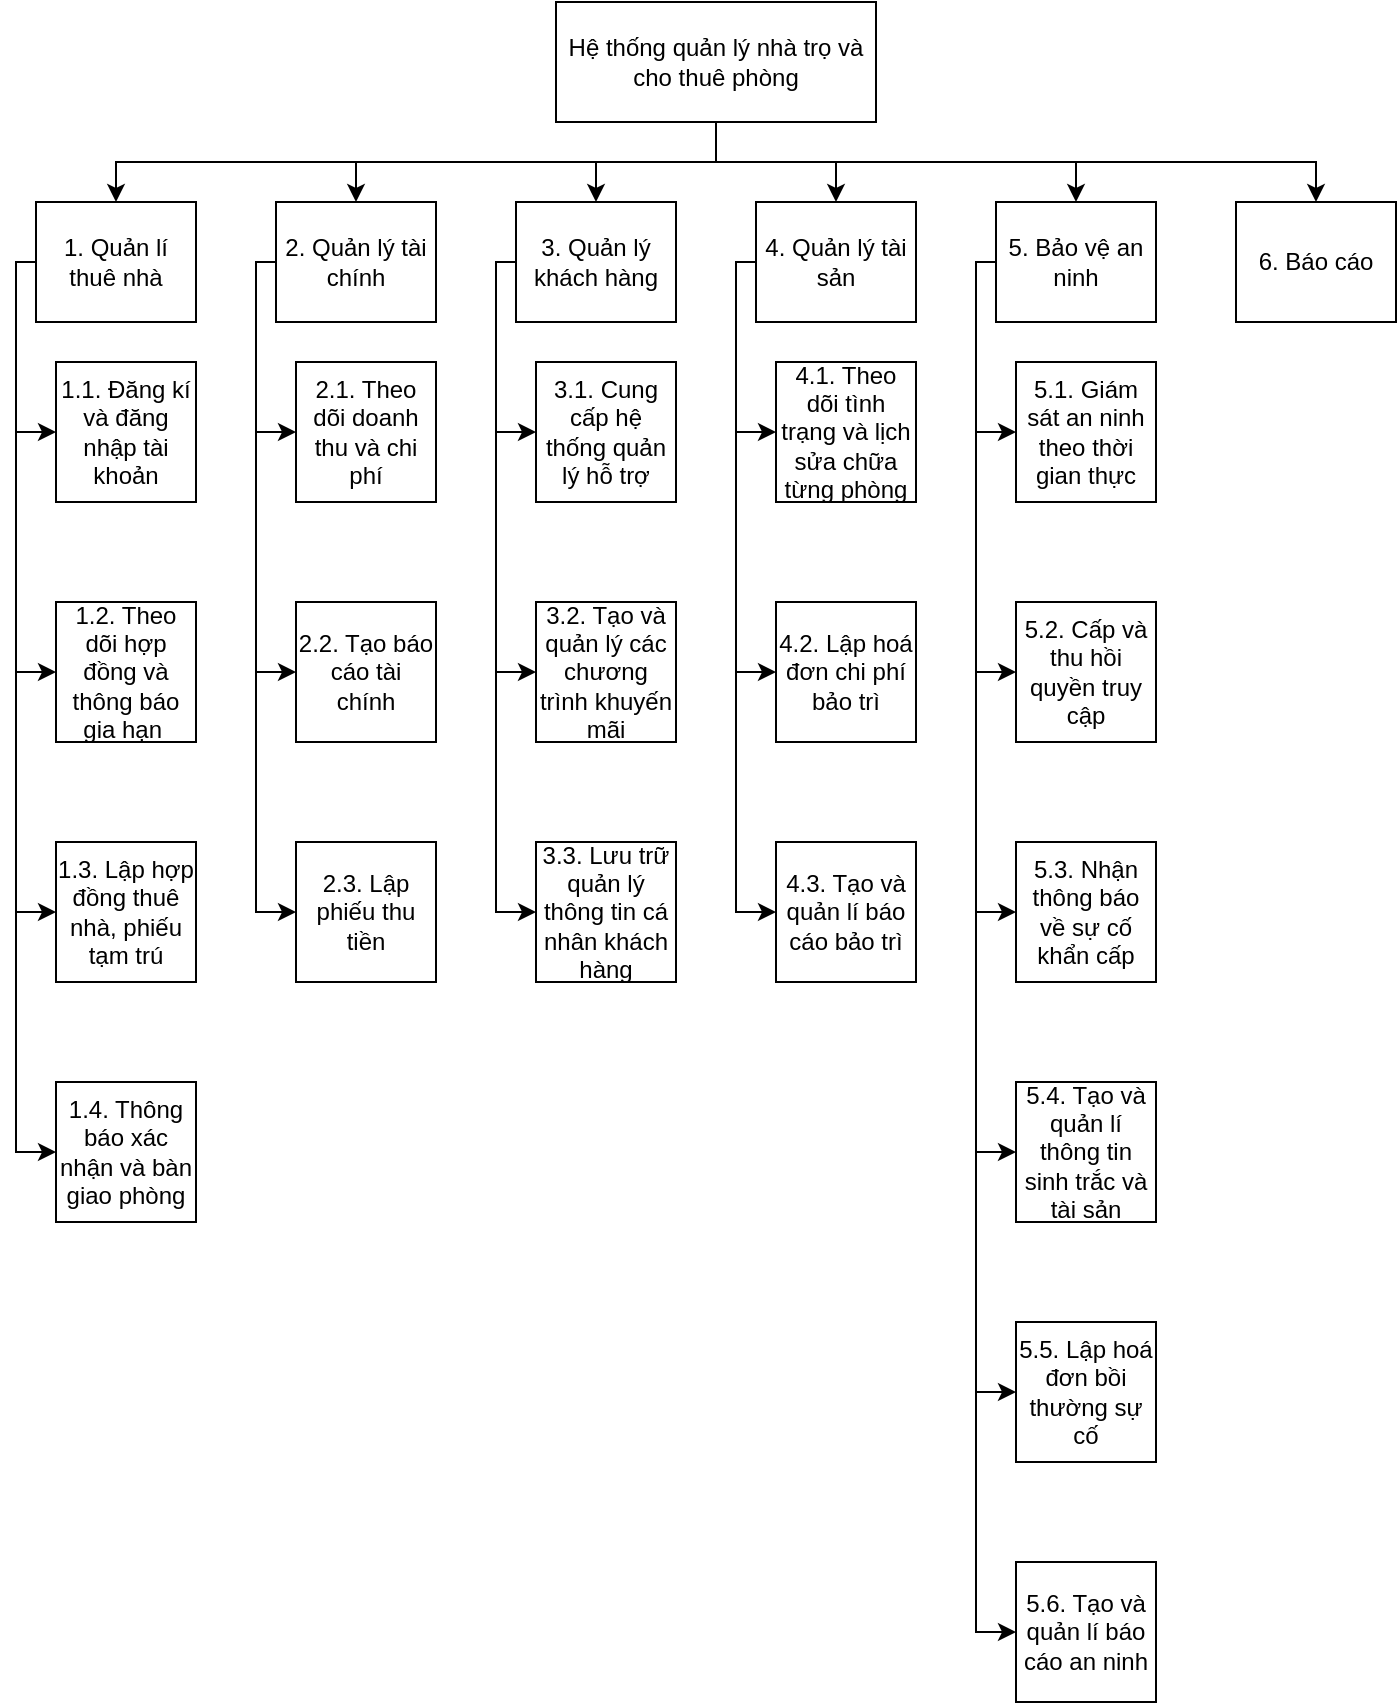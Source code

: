 <mxfile version="24.7.3" type="device">
  <diagram name="Page-1" id="zbtqPHMfu1uRewWI-7Sd">
    <mxGraphModel dx="880" dy="434" grid="1" gridSize="10" guides="1" tooltips="1" connect="1" arrows="1" fold="1" page="1" pageScale="1" pageWidth="850" pageHeight="1100" math="0" shadow="0">
      <root>
        <mxCell id="0" />
        <mxCell id="1" parent="0" />
        <mxCell id="XqbUk4HYGCtjtvP8X9GV-26" style="edgeStyle=orthogonalEdgeStyle;rounded=0;orthogonalLoop=1;jettySize=auto;html=1;entryX=0.5;entryY=0;entryDx=0;entryDy=0;" parent="1" source="XqbUk4HYGCtjtvP8X9GV-1" target="XqbUk4HYGCtjtvP8X9GV-5" edge="1">
          <mxGeometry relative="1" as="geometry">
            <Array as="points">
              <mxPoint x="380" y="140" />
              <mxPoint x="80" y="140" />
            </Array>
          </mxGeometry>
        </mxCell>
        <mxCell id="XqbUk4HYGCtjtvP8X9GV-27" style="edgeStyle=orthogonalEdgeStyle;rounded=0;orthogonalLoop=1;jettySize=auto;html=1;entryX=0.5;entryY=0;entryDx=0;entryDy=0;" parent="1" source="XqbUk4HYGCtjtvP8X9GV-1" target="XqbUk4HYGCtjtvP8X9GV-3" edge="1">
          <mxGeometry relative="1" as="geometry">
            <Array as="points">
              <mxPoint x="380" y="140" />
              <mxPoint x="200" y="140" />
            </Array>
          </mxGeometry>
        </mxCell>
        <mxCell id="XqbUk4HYGCtjtvP8X9GV-28" style="edgeStyle=orthogonalEdgeStyle;rounded=0;orthogonalLoop=1;jettySize=auto;html=1;entryX=0.5;entryY=0;entryDx=0;entryDy=0;" parent="1" source="XqbUk4HYGCtjtvP8X9GV-1" target="XqbUk4HYGCtjtvP8X9GV-2" edge="1">
          <mxGeometry relative="1" as="geometry" />
        </mxCell>
        <mxCell id="XqbUk4HYGCtjtvP8X9GV-29" style="edgeStyle=orthogonalEdgeStyle;rounded=0;orthogonalLoop=1;jettySize=auto;html=1;entryX=0.5;entryY=0;entryDx=0;entryDy=0;" parent="1" source="XqbUk4HYGCtjtvP8X9GV-1" target="XqbUk4HYGCtjtvP8X9GV-13" edge="1">
          <mxGeometry relative="1" as="geometry" />
        </mxCell>
        <mxCell id="XqbUk4HYGCtjtvP8X9GV-30" style="edgeStyle=orthogonalEdgeStyle;rounded=0;orthogonalLoop=1;jettySize=auto;html=1;entryX=0.5;entryY=0;entryDx=0;entryDy=0;" parent="1" source="XqbUk4HYGCtjtvP8X9GV-1" target="XqbUk4HYGCtjtvP8X9GV-4" edge="1">
          <mxGeometry relative="1" as="geometry">
            <Array as="points">
              <mxPoint x="380" y="140" />
              <mxPoint x="560" y="140" />
            </Array>
          </mxGeometry>
        </mxCell>
        <mxCell id="XqbUk4HYGCtjtvP8X9GV-31" style="edgeStyle=orthogonalEdgeStyle;rounded=0;orthogonalLoop=1;jettySize=auto;html=1;" parent="1" source="XqbUk4HYGCtjtvP8X9GV-1" target="XqbUk4HYGCtjtvP8X9GV-6" edge="1">
          <mxGeometry relative="1" as="geometry">
            <Array as="points">
              <mxPoint x="380" y="140" />
              <mxPoint x="680" y="140" />
            </Array>
          </mxGeometry>
        </mxCell>
        <mxCell id="XqbUk4HYGCtjtvP8X9GV-1" value="Hệ thống quản lý nhà trọ và cho thuê phòng" style="rounded=0;whiteSpace=wrap;html=1;" parent="1" vertex="1">
          <mxGeometry x="300" y="60" width="160" height="60" as="geometry" />
        </mxCell>
        <mxCell id="d4tZR1MMgaJqFNB_3q-F-5" style="edgeStyle=orthogonalEdgeStyle;rounded=0;orthogonalLoop=1;jettySize=auto;html=1;entryX=0;entryY=0.5;entryDx=0;entryDy=0;" parent="1" source="XqbUk4HYGCtjtvP8X9GV-2" target="d4tZR1MMgaJqFNB_3q-F-4" edge="1">
          <mxGeometry relative="1" as="geometry">
            <Array as="points">
              <mxPoint x="270" y="190" />
              <mxPoint x="270" y="275" />
            </Array>
          </mxGeometry>
        </mxCell>
        <mxCell id="d4tZR1MMgaJqFNB_3q-F-7" style="edgeStyle=orthogonalEdgeStyle;rounded=0;orthogonalLoop=1;jettySize=auto;html=1;entryX=0;entryY=0.5;entryDx=0;entryDy=0;" parent="1" source="XqbUk4HYGCtjtvP8X9GV-2" target="d4tZR1MMgaJqFNB_3q-F-3" edge="1">
          <mxGeometry relative="1" as="geometry">
            <Array as="points">
              <mxPoint x="270" y="190" />
              <mxPoint x="270" y="395" />
            </Array>
          </mxGeometry>
        </mxCell>
        <mxCell id="d4tZR1MMgaJqFNB_3q-F-8" style="edgeStyle=orthogonalEdgeStyle;rounded=0;orthogonalLoop=1;jettySize=auto;html=1;entryX=0;entryY=0.5;entryDx=0;entryDy=0;" parent="1" source="XqbUk4HYGCtjtvP8X9GV-2" target="d4tZR1MMgaJqFNB_3q-F-2" edge="1">
          <mxGeometry relative="1" as="geometry">
            <Array as="points">
              <mxPoint x="270" y="190" />
              <mxPoint x="270" y="515" />
            </Array>
          </mxGeometry>
        </mxCell>
        <mxCell id="XqbUk4HYGCtjtvP8X9GV-2" value="3. Quản lý khách hàng" style="rounded=0;whiteSpace=wrap;html=1;" parent="1" vertex="1">
          <mxGeometry x="280" y="160" width="80" height="60" as="geometry" />
        </mxCell>
        <mxCell id="XqbUk4HYGCtjtvP8X9GV-36" style="edgeStyle=orthogonalEdgeStyle;rounded=0;orthogonalLoop=1;jettySize=auto;html=1;entryX=0;entryY=0.5;entryDx=0;entryDy=0;" parent="1" source="XqbUk4HYGCtjtvP8X9GV-3" target="XqbUk4HYGCtjtvP8X9GV-34" edge="1">
          <mxGeometry relative="1" as="geometry">
            <Array as="points">
              <mxPoint x="150" y="190" />
              <mxPoint x="150" y="275" />
            </Array>
          </mxGeometry>
        </mxCell>
        <mxCell id="XqbUk4HYGCtjtvP8X9GV-37" style="edgeStyle=orthogonalEdgeStyle;rounded=0;orthogonalLoop=1;jettySize=auto;html=1;entryX=0;entryY=0.5;entryDx=0;entryDy=0;" parent="1" source="XqbUk4HYGCtjtvP8X9GV-3" target="XqbUk4HYGCtjtvP8X9GV-33" edge="1">
          <mxGeometry relative="1" as="geometry">
            <Array as="points">
              <mxPoint x="150" y="190" />
              <mxPoint x="150" y="395" />
            </Array>
          </mxGeometry>
        </mxCell>
        <mxCell id="XqbUk4HYGCtjtvP8X9GV-38" style="edgeStyle=orthogonalEdgeStyle;rounded=0;orthogonalLoop=1;jettySize=auto;html=1;entryX=0;entryY=0.5;entryDx=0;entryDy=0;" parent="1" source="XqbUk4HYGCtjtvP8X9GV-3" target="XqbUk4HYGCtjtvP8X9GV-32" edge="1">
          <mxGeometry relative="1" as="geometry">
            <Array as="points">
              <mxPoint x="150" y="190" />
              <mxPoint x="150" y="515" />
            </Array>
          </mxGeometry>
        </mxCell>
        <mxCell id="XqbUk4HYGCtjtvP8X9GV-3" value="2. Quản lý tài chính" style="rounded=0;whiteSpace=wrap;html=1;" parent="1" vertex="1">
          <mxGeometry x="160" y="160" width="80" height="60" as="geometry" />
        </mxCell>
        <mxCell id="d4tZR1MMgaJqFNB_3q-F-22" style="edgeStyle=orthogonalEdgeStyle;rounded=0;orthogonalLoop=1;jettySize=auto;html=1;entryX=0;entryY=0.5;entryDx=0;entryDy=0;" parent="1" source="XqbUk4HYGCtjtvP8X9GV-4" target="d4tZR1MMgaJqFNB_3q-F-21" edge="1">
          <mxGeometry relative="1" as="geometry">
            <Array as="points">
              <mxPoint x="510" y="190" />
              <mxPoint x="510" y="275" />
            </Array>
          </mxGeometry>
        </mxCell>
        <mxCell id="d4tZR1MMgaJqFNB_3q-F-23" style="edgeStyle=orthogonalEdgeStyle;rounded=0;orthogonalLoop=1;jettySize=auto;html=1;entryX=0;entryY=0.5;entryDx=0;entryDy=0;" parent="1" source="XqbUk4HYGCtjtvP8X9GV-4" target="d4tZR1MMgaJqFNB_3q-F-20" edge="1">
          <mxGeometry relative="1" as="geometry">
            <Array as="points">
              <mxPoint x="510" y="190" />
              <mxPoint x="510" y="395" />
            </Array>
          </mxGeometry>
        </mxCell>
        <mxCell id="d4tZR1MMgaJqFNB_3q-F-24" style="edgeStyle=orthogonalEdgeStyle;rounded=0;orthogonalLoop=1;jettySize=auto;html=1;entryX=0;entryY=0.5;entryDx=0;entryDy=0;" parent="1" source="XqbUk4HYGCtjtvP8X9GV-4" target="d4tZR1MMgaJqFNB_3q-F-19" edge="1">
          <mxGeometry relative="1" as="geometry">
            <Array as="points">
              <mxPoint x="510" y="190" />
              <mxPoint x="510" y="515" />
            </Array>
          </mxGeometry>
        </mxCell>
        <mxCell id="d4tZR1MMgaJqFNB_3q-F-25" style="edgeStyle=orthogonalEdgeStyle;rounded=0;orthogonalLoop=1;jettySize=auto;html=1;entryX=0;entryY=0.5;entryDx=0;entryDy=0;" parent="1" source="XqbUk4HYGCtjtvP8X9GV-4" target="d4tZR1MMgaJqFNB_3q-F-18" edge="1">
          <mxGeometry relative="1" as="geometry">
            <Array as="points">
              <mxPoint x="510" y="190" />
              <mxPoint x="510" y="635" />
            </Array>
          </mxGeometry>
        </mxCell>
        <mxCell id="d4tZR1MMgaJqFNB_3q-F-26" style="edgeStyle=orthogonalEdgeStyle;rounded=0;orthogonalLoop=1;jettySize=auto;html=1;entryX=0;entryY=0.5;entryDx=0;entryDy=0;" parent="1" source="XqbUk4HYGCtjtvP8X9GV-4" target="d4tZR1MMgaJqFNB_3q-F-17" edge="1">
          <mxGeometry relative="1" as="geometry">
            <Array as="points">
              <mxPoint x="510" y="190" />
              <mxPoint x="510" y="755" />
            </Array>
          </mxGeometry>
        </mxCell>
        <mxCell id="d4tZR1MMgaJqFNB_3q-F-27" style="edgeStyle=orthogonalEdgeStyle;rounded=0;orthogonalLoop=1;jettySize=auto;html=1;entryX=0;entryY=0.5;entryDx=0;entryDy=0;" parent="1" source="XqbUk4HYGCtjtvP8X9GV-4" target="d4tZR1MMgaJqFNB_3q-F-16" edge="1">
          <mxGeometry relative="1" as="geometry">
            <Array as="points">
              <mxPoint x="510" y="190" />
              <mxPoint x="510" y="875" />
            </Array>
          </mxGeometry>
        </mxCell>
        <mxCell id="XqbUk4HYGCtjtvP8X9GV-4" value="5. Bảo vệ an ninh" style="rounded=0;whiteSpace=wrap;html=1;" parent="1" vertex="1">
          <mxGeometry x="520" y="160" width="80" height="60" as="geometry" />
        </mxCell>
        <mxCell id="XqbUk4HYGCtjtvP8X9GV-21" style="edgeStyle=orthogonalEdgeStyle;rounded=0;orthogonalLoop=1;jettySize=auto;html=1;entryX=0;entryY=0.5;entryDx=0;entryDy=0;" parent="1" source="XqbUk4HYGCtjtvP8X9GV-5" target="XqbUk4HYGCtjtvP8X9GV-15" edge="1">
          <mxGeometry relative="1" as="geometry">
            <Array as="points">
              <mxPoint x="30" y="190" />
              <mxPoint x="30" y="275" />
            </Array>
          </mxGeometry>
        </mxCell>
        <mxCell id="XqbUk4HYGCtjtvP8X9GV-23" style="edgeStyle=orthogonalEdgeStyle;rounded=0;orthogonalLoop=1;jettySize=auto;html=1;entryX=0;entryY=0.5;entryDx=0;entryDy=0;" parent="1" source="XqbUk4HYGCtjtvP8X9GV-5" target="XqbUk4HYGCtjtvP8X9GV-16" edge="1">
          <mxGeometry relative="1" as="geometry">
            <Array as="points">
              <mxPoint x="30" y="190" />
              <mxPoint x="30" y="395" />
            </Array>
          </mxGeometry>
        </mxCell>
        <mxCell id="XqbUk4HYGCtjtvP8X9GV-24" style="edgeStyle=orthogonalEdgeStyle;rounded=0;orthogonalLoop=1;jettySize=auto;html=1;entryX=0;entryY=0.5;entryDx=0;entryDy=0;" parent="1" source="XqbUk4HYGCtjtvP8X9GV-5" target="XqbUk4HYGCtjtvP8X9GV-18" edge="1">
          <mxGeometry relative="1" as="geometry">
            <Array as="points">
              <mxPoint x="30" y="190" />
              <mxPoint x="30" y="515" />
            </Array>
          </mxGeometry>
        </mxCell>
        <mxCell id="XqbUk4HYGCtjtvP8X9GV-25" style="edgeStyle=orthogonalEdgeStyle;rounded=0;orthogonalLoop=1;jettySize=auto;html=1;entryX=0;entryY=0.5;entryDx=0;entryDy=0;" parent="1" source="XqbUk4HYGCtjtvP8X9GV-5" target="XqbUk4HYGCtjtvP8X9GV-19" edge="1">
          <mxGeometry relative="1" as="geometry">
            <Array as="points">
              <mxPoint x="30" y="190" />
              <mxPoint x="30" y="635" />
            </Array>
          </mxGeometry>
        </mxCell>
        <mxCell id="XqbUk4HYGCtjtvP8X9GV-5" value="1. Quản lí thuê nhà" style="rounded=0;whiteSpace=wrap;html=1;" parent="1" vertex="1">
          <mxGeometry x="40" y="160" width="80" height="60" as="geometry" />
        </mxCell>
        <mxCell id="XqbUk4HYGCtjtvP8X9GV-6" value="6. Báo cáo" style="rounded=0;whiteSpace=wrap;html=1;" parent="1" vertex="1">
          <mxGeometry x="640" y="160" width="80" height="60" as="geometry" />
        </mxCell>
        <mxCell id="d4tZR1MMgaJqFNB_3q-F-13" style="edgeStyle=orthogonalEdgeStyle;rounded=0;orthogonalLoop=1;jettySize=auto;html=1;entryX=0;entryY=0.5;entryDx=0;entryDy=0;" parent="1" source="XqbUk4HYGCtjtvP8X9GV-13" target="d4tZR1MMgaJqFNB_3q-F-11" edge="1">
          <mxGeometry relative="1" as="geometry">
            <Array as="points">
              <mxPoint x="390" y="190" />
              <mxPoint x="390" y="275" />
            </Array>
          </mxGeometry>
        </mxCell>
        <mxCell id="d4tZR1MMgaJqFNB_3q-F-14" style="edgeStyle=orthogonalEdgeStyle;rounded=0;orthogonalLoop=1;jettySize=auto;html=1;entryX=0;entryY=0.5;entryDx=0;entryDy=0;" parent="1" source="XqbUk4HYGCtjtvP8X9GV-13" target="d4tZR1MMgaJqFNB_3q-F-10" edge="1">
          <mxGeometry relative="1" as="geometry">
            <Array as="points">
              <mxPoint x="390" y="190" />
              <mxPoint x="390" y="395" />
            </Array>
          </mxGeometry>
        </mxCell>
        <mxCell id="d4tZR1MMgaJqFNB_3q-F-15" style="edgeStyle=orthogonalEdgeStyle;rounded=0;orthogonalLoop=1;jettySize=auto;html=1;entryX=0;entryY=0.5;entryDx=0;entryDy=0;" parent="1" source="XqbUk4HYGCtjtvP8X9GV-13" target="d4tZR1MMgaJqFNB_3q-F-9" edge="1">
          <mxGeometry relative="1" as="geometry">
            <Array as="points">
              <mxPoint x="390" y="190" />
              <mxPoint x="390" y="515" />
            </Array>
          </mxGeometry>
        </mxCell>
        <mxCell id="XqbUk4HYGCtjtvP8X9GV-13" value="4. Quản lý tài sản" style="rounded=0;whiteSpace=wrap;html=1;" parent="1" vertex="1">
          <mxGeometry x="400" y="160" width="80" height="60" as="geometry" />
        </mxCell>
        <mxCell id="XqbUk4HYGCtjtvP8X9GV-15" value="1.1. Đăng kí và đăng nhập tài khoản" style="whiteSpace=wrap;html=1;aspect=fixed;" parent="1" vertex="1">
          <mxGeometry x="50" y="240" width="70" height="70" as="geometry" />
        </mxCell>
        <mxCell id="XqbUk4HYGCtjtvP8X9GV-16" value="1.2. Theo dõi hợp đồng và thông báo gia hạn&amp;nbsp;" style="whiteSpace=wrap;html=1;aspect=fixed;" parent="1" vertex="1">
          <mxGeometry x="50" y="360" width="70" height="70" as="geometry" />
        </mxCell>
        <mxCell id="XqbUk4HYGCtjtvP8X9GV-18" value="1.3. Lập hợp đồng thuê nhà, phiếu tạm trú" style="whiteSpace=wrap;html=1;aspect=fixed;" parent="1" vertex="1">
          <mxGeometry x="50" y="480" width="70" height="70" as="geometry" />
        </mxCell>
        <mxCell id="XqbUk4HYGCtjtvP8X9GV-19" value="1.4. Thông báo xác nhận và bàn giao phòng" style="whiteSpace=wrap;html=1;aspect=fixed;" parent="1" vertex="1">
          <mxGeometry x="50" y="600" width="70" height="70" as="geometry" />
        </mxCell>
        <mxCell id="XqbUk4HYGCtjtvP8X9GV-32" value="2.3. Lập phiếu thu tiền" style="whiteSpace=wrap;html=1;aspect=fixed;" parent="1" vertex="1">
          <mxGeometry x="170" y="480" width="70" height="70" as="geometry" />
        </mxCell>
        <mxCell id="XqbUk4HYGCtjtvP8X9GV-33" value="2.2. Tạo báo cáo tài chính" style="whiteSpace=wrap;html=1;aspect=fixed;" parent="1" vertex="1">
          <mxGeometry x="170" y="360" width="70" height="70" as="geometry" />
        </mxCell>
        <mxCell id="XqbUk4HYGCtjtvP8X9GV-34" value="2.1. Theo dõi doanh thu và chi phí" style="whiteSpace=wrap;html=1;aspect=fixed;" parent="1" vertex="1">
          <mxGeometry x="170" y="240" width="70" height="70" as="geometry" />
        </mxCell>
        <mxCell id="d4tZR1MMgaJqFNB_3q-F-2" value="3.3. Lưu trữ quản lý thông tin cá nhân khách hàng" style="whiteSpace=wrap;html=1;aspect=fixed;" parent="1" vertex="1">
          <mxGeometry x="290" y="480" width="70" height="70" as="geometry" />
        </mxCell>
        <mxCell id="d4tZR1MMgaJqFNB_3q-F-3" value="3.2. Tạo và quản lý các chương trình khuyến mãi" style="whiteSpace=wrap;html=1;aspect=fixed;" parent="1" vertex="1">
          <mxGeometry x="290" y="360" width="70" height="70" as="geometry" />
        </mxCell>
        <mxCell id="d4tZR1MMgaJqFNB_3q-F-4" value="3.1. Cung cấp hệ thống quản lý hỗ trợ" style="whiteSpace=wrap;html=1;aspect=fixed;" parent="1" vertex="1">
          <mxGeometry x="290" y="240" width="70" height="70" as="geometry" />
        </mxCell>
        <mxCell id="d4tZR1MMgaJqFNB_3q-F-9" value="4.3. Tạo và quản lí báo cáo bảo trì" style="whiteSpace=wrap;html=1;aspect=fixed;" parent="1" vertex="1">
          <mxGeometry x="410" y="480" width="70" height="70" as="geometry" />
        </mxCell>
        <mxCell id="d4tZR1MMgaJqFNB_3q-F-10" value="4.2. Lập hoá đơn chi phí bảo trì" style="whiteSpace=wrap;html=1;aspect=fixed;" parent="1" vertex="1">
          <mxGeometry x="410" y="360" width="70" height="70" as="geometry" />
        </mxCell>
        <mxCell id="d4tZR1MMgaJqFNB_3q-F-11" value="4.1. Theo dõi tình trạng và lịch sửa chữa từng phòng" style="whiteSpace=wrap;html=1;aspect=fixed;" parent="1" vertex="1">
          <mxGeometry x="410" y="240" width="70" height="70" as="geometry" />
        </mxCell>
        <mxCell id="d4tZR1MMgaJqFNB_3q-F-16" value="5.6. Tạo và quản lí báo cáo an ninh" style="whiteSpace=wrap;html=1;aspect=fixed;" parent="1" vertex="1">
          <mxGeometry x="530" y="840" width="70" height="70" as="geometry" />
        </mxCell>
        <mxCell id="d4tZR1MMgaJqFNB_3q-F-17" value="5.5. Lập hoá đơn bồi thường sự cố" style="whiteSpace=wrap;html=1;aspect=fixed;" parent="1" vertex="1">
          <mxGeometry x="530" y="720" width="70" height="70" as="geometry" />
        </mxCell>
        <mxCell id="d4tZR1MMgaJqFNB_3q-F-18" value="5.4. Tạo và quản lí thông tin sinh trắc và tài sản" style="whiteSpace=wrap;html=1;aspect=fixed;" parent="1" vertex="1">
          <mxGeometry x="530" y="600" width="70" height="70" as="geometry" />
        </mxCell>
        <mxCell id="d4tZR1MMgaJqFNB_3q-F-19" value="5.3. Nhận thông báo về sự cố khẩn cấp" style="whiteSpace=wrap;html=1;aspect=fixed;" parent="1" vertex="1">
          <mxGeometry x="530" y="480" width="70" height="70" as="geometry" />
        </mxCell>
        <mxCell id="d4tZR1MMgaJqFNB_3q-F-20" value="5.2. Cấp và thu hồi quyền truy cập" style="whiteSpace=wrap;html=1;aspect=fixed;" parent="1" vertex="1">
          <mxGeometry x="530" y="360" width="70" height="70" as="geometry" />
        </mxCell>
        <mxCell id="d4tZR1MMgaJqFNB_3q-F-21" value="5.1. Giám sát an ninh theo thời gian thực" style="whiteSpace=wrap;html=1;aspect=fixed;" parent="1" vertex="1">
          <mxGeometry x="530" y="240" width="70" height="70" as="geometry" />
        </mxCell>
      </root>
    </mxGraphModel>
  </diagram>
</mxfile>
